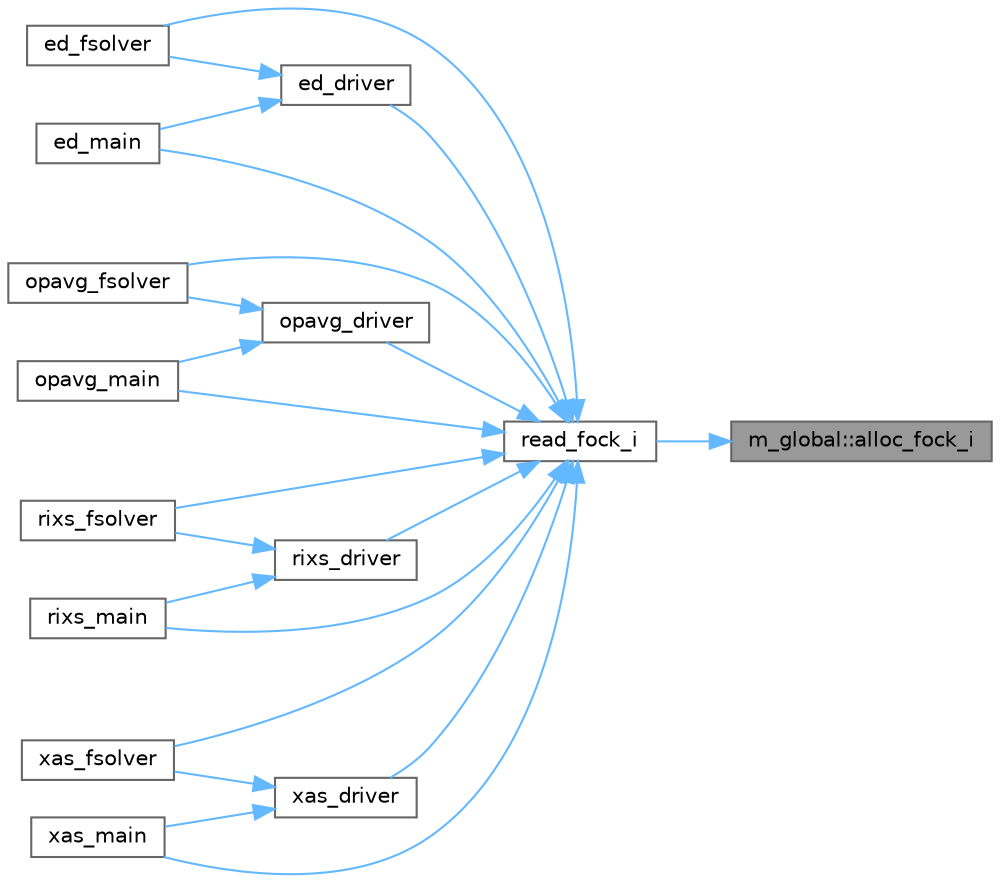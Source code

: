 digraph "m_global::alloc_fock_i"
{
 // LATEX_PDF_SIZE
  bgcolor="transparent";
  edge [fontname=Helvetica,fontsize=10,labelfontname=Helvetica,labelfontsize=10];
  node [fontname=Helvetica,fontsize=10,shape=box,height=0.2,width=0.4];
  rankdir="RL";
  Node1 [label="m_global::alloc_fock_i",height=0.2,width=0.4,color="gray40", fillcolor="grey60", style="filled", fontcolor="black",tooltip=" "];
  Node1 -> Node2 [dir="back",color="steelblue1",style="solid"];
  Node2 [label="read_fock_i",height=0.2,width=0.4,color="grey40", fillcolor="white", style="filled",URL="$io_8f90.html#a7db27cecc3aca80ca299aea361410c2b",tooltip=" "];
  Node2 -> Node3 [dir="back",color="steelblue1",style="solid"];
  Node3 [label="ed_driver",height=0.2,width=0.4,color="grey40", fillcolor="white", style="filled",URL="$ed__driver_8f90.html#a5706bd8bee60960fe8166de1870e47da",tooltip=" "];
  Node3 -> Node4 [dir="back",color="steelblue1",style="solid"];
  Node4 [label="ed_fsolver",height=0.2,width=0.4,color="grey40", fillcolor="white", style="filled",URL="$pyapi_8f90.html#a6444ebf2c39a1bf243da4800825feb06",tooltip=" "];
  Node3 -> Node5 [dir="back",color="steelblue1",style="solid"];
  Node5 [label="ed_main",height=0.2,width=0.4,color="grey40", fillcolor="white", style="filled",URL="$ed__main_8f90.html#a4d3d4fb36660d909e9dbec9d6bc45282",tooltip=" "];
  Node2 -> Node4 [dir="back",color="steelblue1",style="solid"];
  Node2 -> Node5 [dir="back",color="steelblue1",style="solid"];
  Node2 -> Node6 [dir="back",color="steelblue1",style="solid"];
  Node6 [label="opavg_driver",height=0.2,width=0.4,color="grey40", fillcolor="white", style="filled",URL="$opavg__driver_8f90.html#a78eb6a19f80214256090dd2faed722e4",tooltip=" "];
  Node6 -> Node7 [dir="back",color="steelblue1",style="solid"];
  Node7 [label="opavg_fsolver",height=0.2,width=0.4,color="grey40", fillcolor="white", style="filled",URL="$pyapi_8f90.html#a37097b1e02e2cefce778c2b2e7ee4cf6",tooltip=" "];
  Node6 -> Node8 [dir="back",color="steelblue1",style="solid"];
  Node8 [label="opavg_main",height=0.2,width=0.4,color="grey40", fillcolor="white", style="filled",URL="$opavg__main_8f90.html#abbf195558407b24c27321344b68c87a9",tooltip=" "];
  Node2 -> Node7 [dir="back",color="steelblue1",style="solid"];
  Node2 -> Node8 [dir="back",color="steelblue1",style="solid"];
  Node2 -> Node9 [dir="back",color="steelblue1",style="solid"];
  Node9 [label="rixs_driver",height=0.2,width=0.4,color="grey40", fillcolor="white", style="filled",URL="$rixs__driver_8f90.html#a0407f8460e22064b14c73e1e55ba0e25",tooltip=" "];
  Node9 -> Node10 [dir="back",color="steelblue1",style="solid"];
  Node10 [label="rixs_fsolver",height=0.2,width=0.4,color="grey40", fillcolor="white", style="filled",URL="$pyapi_8f90.html#a3d9fb8546dfc91267e37577e19542d2a",tooltip=" "];
  Node9 -> Node11 [dir="back",color="steelblue1",style="solid"];
  Node11 [label="rixs_main",height=0.2,width=0.4,color="grey40", fillcolor="white", style="filled",URL="$rixs__main_8f90.html#af9eaaf0df114b46fc68b59f3b5f7cf11",tooltip=" "];
  Node2 -> Node10 [dir="back",color="steelblue1",style="solid"];
  Node2 -> Node11 [dir="back",color="steelblue1",style="solid"];
  Node2 -> Node12 [dir="back",color="steelblue1",style="solid"];
  Node12 [label="xas_driver",height=0.2,width=0.4,color="grey40", fillcolor="white", style="filled",URL="$xas__driver_8f90.html#a71df8d095e50a2a6375ec5ec5e1d9496",tooltip=" "];
  Node12 -> Node13 [dir="back",color="steelblue1",style="solid"];
  Node13 [label="xas_fsolver",height=0.2,width=0.4,color="grey40", fillcolor="white", style="filled",URL="$pyapi_8f90.html#a6d1d4dfb0bee4d6e0a1210a3b66b94a9",tooltip=" "];
  Node12 -> Node14 [dir="back",color="steelblue1",style="solid"];
  Node14 [label="xas_main",height=0.2,width=0.4,color="grey40", fillcolor="white", style="filled",URL="$xas__main_8f90.html#aa0040a0c9e3b559d002dde0a4c6e5549",tooltip=" "];
  Node2 -> Node13 [dir="back",color="steelblue1",style="solid"];
  Node2 -> Node14 [dir="back",color="steelblue1",style="solid"];
}
